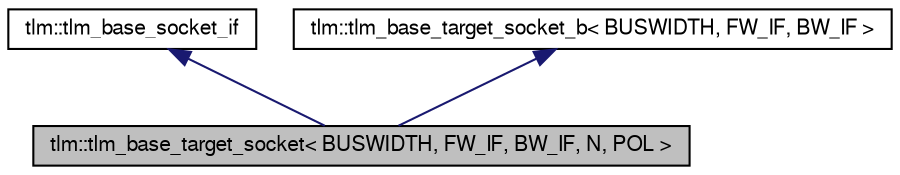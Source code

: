 digraph G
{
  edge [fontname="FreeSans",fontsize="10",labelfontname="FreeSans",labelfontsize="10"];
  node [fontname="FreeSans",fontsize="10",shape=record];
  Node1 [label="tlm::tlm_base_target_socket\< BUSWIDTH, FW_IF, BW_IF, N, POL \>",height=0.2,width=0.4,color="black", fillcolor="grey75", style="filled" fontcolor="black"];
  Node2 -> Node1 [dir=back,color="midnightblue",fontsize="10",style="solid",fontname="FreeSans"];
  Node2 [label="tlm::tlm_base_socket_if",height=0.2,width=0.4,color="black", fillcolor="white", style="filled",URL="$a00059.html"];
  Node3 -> Node1 [dir=back,color="midnightblue",fontsize="10",style="solid",fontname="FreeSans"];
  Node3 [label="tlm::tlm_base_target_socket_b\< BUSWIDTH, FW_IF, BW_IF \>",height=0.2,width=0.4,color="black", fillcolor="white", style="filled",URL="$a00061.html"];
}

